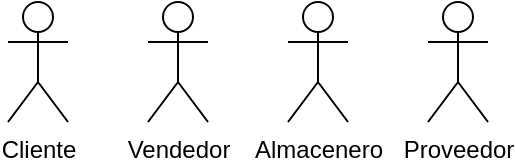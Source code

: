 <mxfile>
    <diagram id="BcCN419QM6RtPwMWc98d" name="Page-1">
        <mxGraphModel dx="1123" dy="792" grid="1" gridSize="10" guides="1" tooltips="1" connect="1" arrows="1" fold="1" page="1" pageScale="1" pageWidth="850" pageHeight="1100" math="0" shadow="0">
            <root>
                <mxCell id="0"/>
                <mxCell id="1" parent="0"/>
                <mxCell id="2" value="Vendedor&lt;br&gt;" style="shape=umlActor;verticalLabelPosition=bottom;verticalAlign=top;html=1;outlineConnect=0;" parent="1" vertex="1">
                    <mxGeometry x="230" y="170" width="30" height="60" as="geometry"/>
                </mxCell>
                <mxCell id="3" value="Cliente" style="shape=umlActor;verticalLabelPosition=bottom;verticalAlign=top;html=1;outlineConnect=0;" parent="1" vertex="1">
                    <mxGeometry x="160" y="170" width="30" height="60" as="geometry"/>
                </mxCell>
                <mxCell id="4" value="Proveedor" style="shape=umlActor;verticalLabelPosition=bottom;verticalAlign=top;html=1;outlineConnect=0;" parent="1" vertex="1">
                    <mxGeometry x="370" y="170" width="30" height="60" as="geometry"/>
                </mxCell>
                <mxCell id="5" value="Almacenero" style="shape=umlActor;verticalLabelPosition=bottom;verticalAlign=top;html=1;outlineConnect=0;" parent="1" vertex="1">
                    <mxGeometry x="300" y="170" width="30" height="60" as="geometry"/>
                </mxCell>
            </root>
        </mxGraphModel>
    </diagram>
</mxfile>
